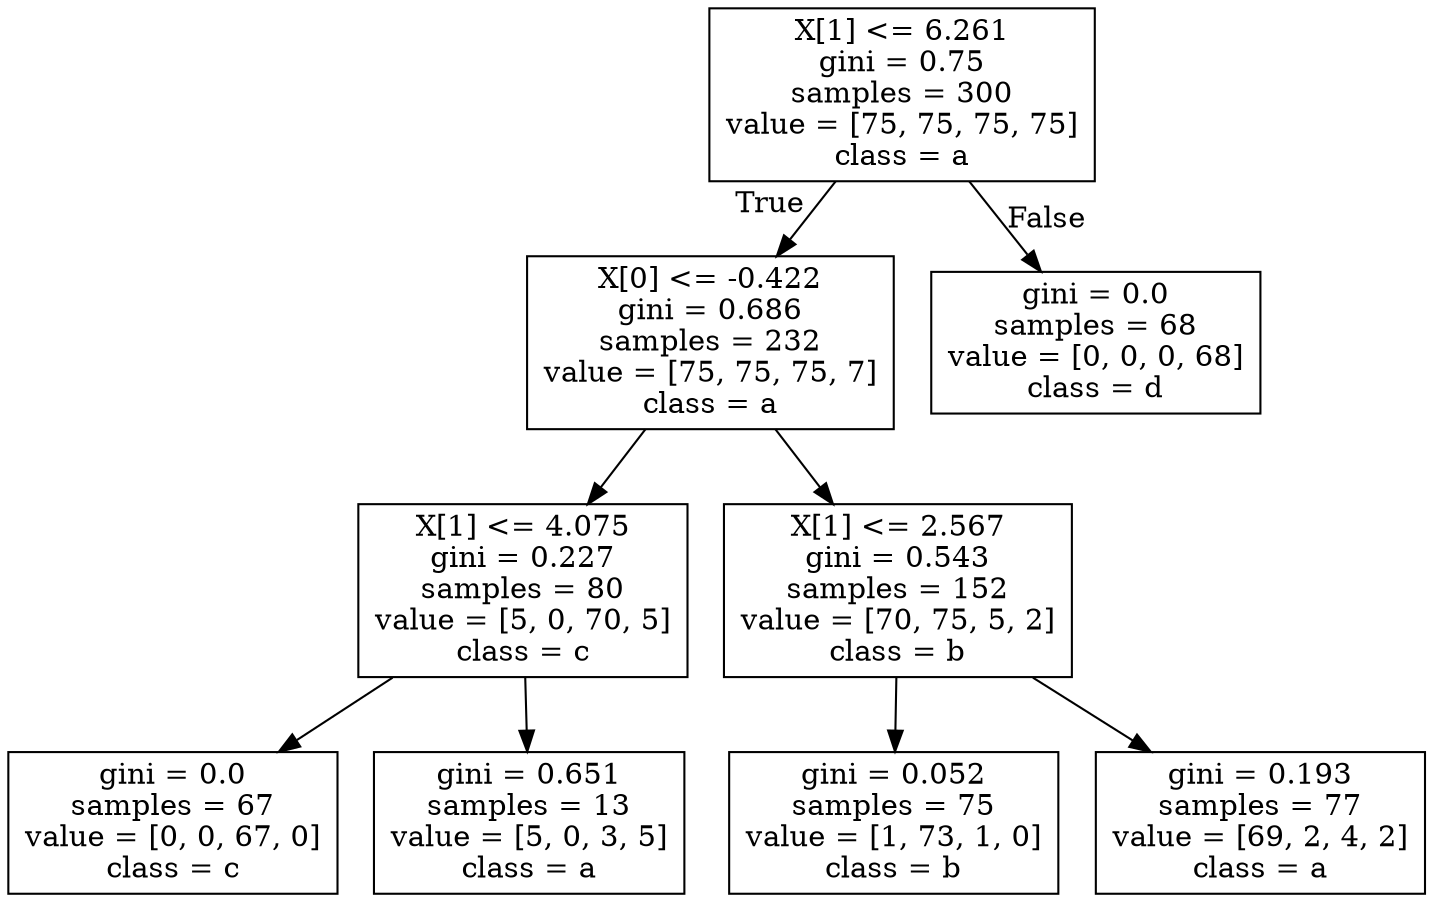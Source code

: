 digraph Tree {
node [shape=box] ;
0 [label="X[1] <= 6.261\ngini = 0.75\nsamples = 300\nvalue = [75, 75, 75, 75]\nclass = a"] ;
1 [label="X[0] <= -0.422\ngini = 0.686\nsamples = 232\nvalue = [75, 75, 75, 7]\nclass = a"] ;
0 -> 1 [labeldistance=2.5, labelangle=45, headlabel="True"] ;
2 [label="X[1] <= 4.075\ngini = 0.227\nsamples = 80\nvalue = [5, 0, 70, 5]\nclass = c"] ;
1 -> 2 ;
3 [label="gini = 0.0\nsamples = 67\nvalue = [0, 0, 67, 0]\nclass = c"] ;
2 -> 3 ;
4 [label="gini = 0.651\nsamples = 13\nvalue = [5, 0, 3, 5]\nclass = a"] ;
2 -> 4 ;
5 [label="X[1] <= 2.567\ngini = 0.543\nsamples = 152\nvalue = [70, 75, 5, 2]\nclass = b"] ;
1 -> 5 ;
6 [label="gini = 0.052\nsamples = 75\nvalue = [1, 73, 1, 0]\nclass = b"] ;
5 -> 6 ;
7 [label="gini = 0.193\nsamples = 77\nvalue = [69, 2, 4, 2]\nclass = a"] ;
5 -> 7 ;
8 [label="gini = 0.0\nsamples = 68\nvalue = [0, 0, 0, 68]\nclass = d"] ;
0 -> 8 [labeldistance=2.5, labelangle=-45, headlabel="False"] ;
}